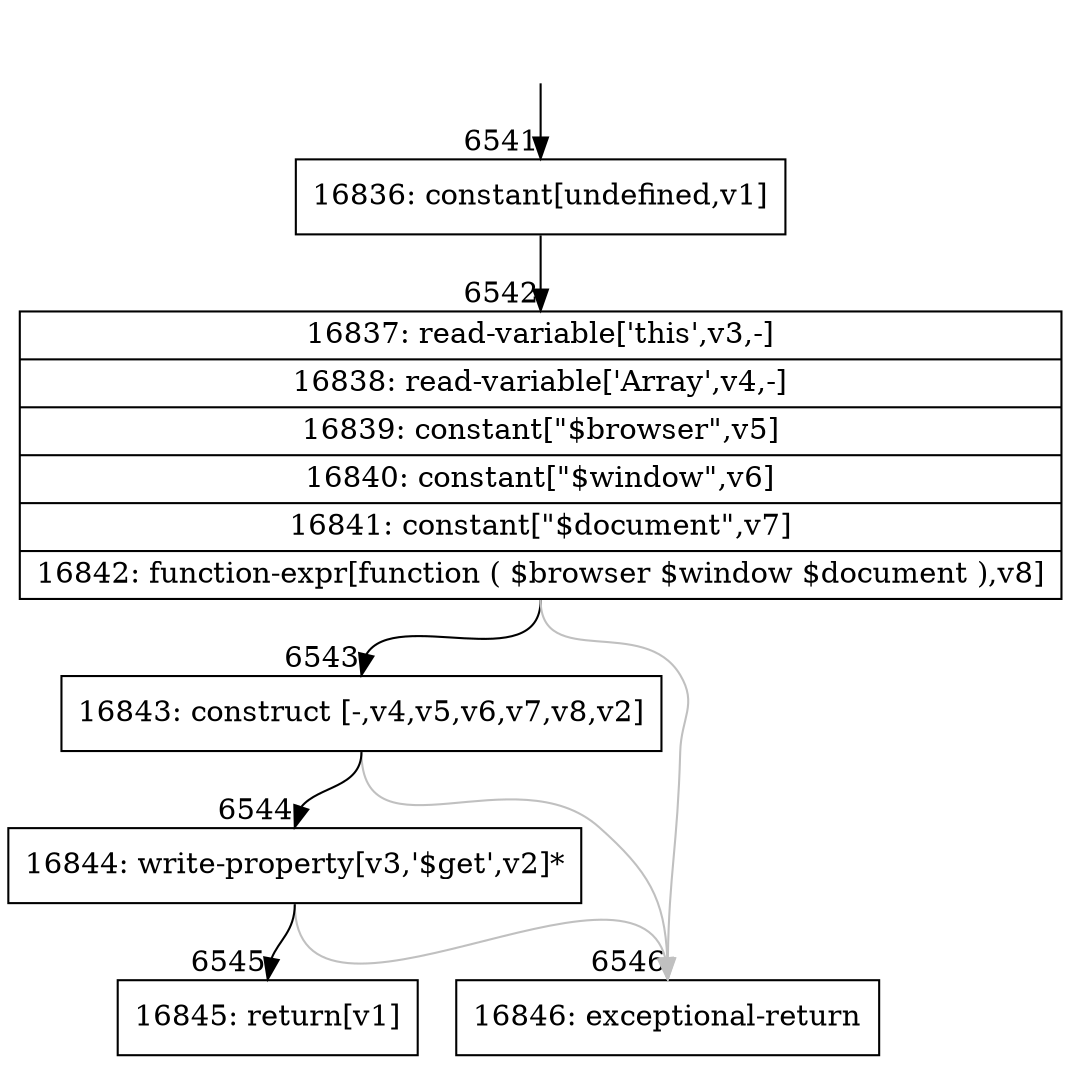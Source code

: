 digraph {
rankdir="TD"
BB_entry487[shape=none,label=""];
BB_entry487 -> BB6541 [tailport=s, headport=n, headlabel="    6541"]
BB6541 [shape=record label="{16836: constant[undefined,v1]}" ] 
BB6541 -> BB6542 [tailport=s, headport=n, headlabel="      6542"]
BB6542 [shape=record label="{16837: read-variable['this',v3,-]|16838: read-variable['Array',v4,-]|16839: constant[\"$browser\",v5]|16840: constant[\"$window\",v6]|16841: constant[\"$document\",v7]|16842: function-expr[function ( $browser $window $document ),v8]}" ] 
BB6542 -> BB6543 [tailport=s, headport=n, headlabel="      6543"]
BB6542 -> BB6546 [tailport=s, headport=n, color=gray, headlabel="      6546"]
BB6543 [shape=record label="{16843: construct [-,v4,v5,v6,v7,v8,v2]}" ] 
BB6543 -> BB6544 [tailport=s, headport=n, headlabel="      6544"]
BB6543 -> BB6546 [tailport=s, headport=n, color=gray]
BB6544 [shape=record label="{16844: write-property[v3,'$get',v2]*}" ] 
BB6544 -> BB6545 [tailport=s, headport=n, headlabel="      6545"]
BB6544 -> BB6546 [tailport=s, headport=n, color=gray]
BB6545 [shape=record label="{16845: return[v1]}" ] 
BB6546 [shape=record label="{16846: exceptional-return}" ] 
//#$~ 10429
}
